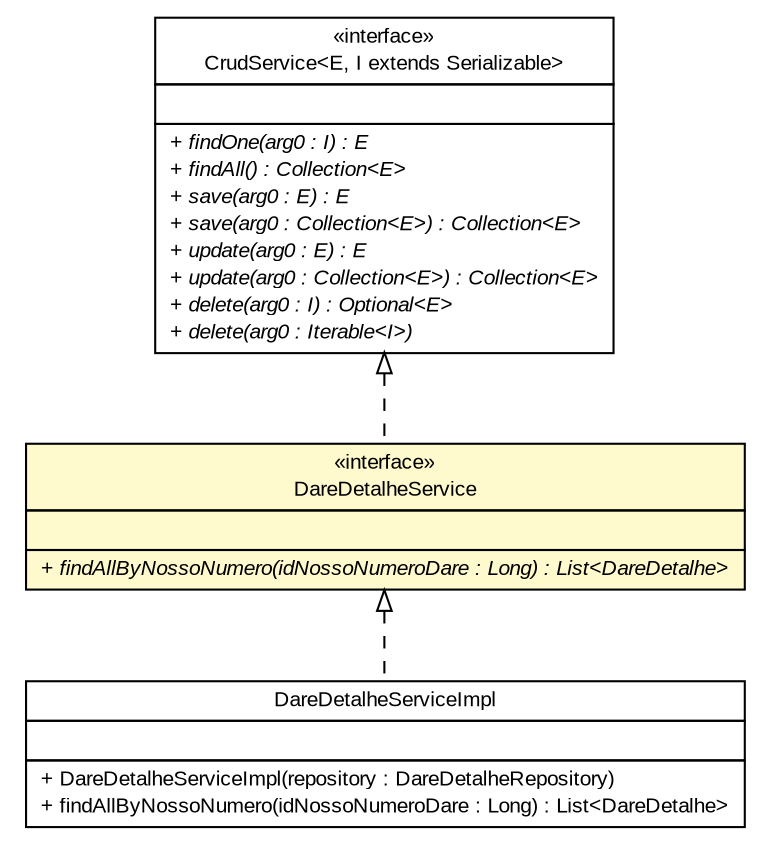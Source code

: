 #!/usr/local/bin/dot
#
# Class diagram 
# Generated by UMLGraph version R5_6 (http://www.umlgraph.org/)
#

digraph G {
	edge [fontname="arial",fontsize=10,labelfontname="arial",labelfontsize=10];
	node [fontname="arial",fontsize=10,shape=plaintext];
	nodesep=0.25;
	ranksep=0.5;
	// br.gov.to.sefaz.arr.processamento.service.DareDetalheService
	c50139 [label=<<table title="br.gov.to.sefaz.arr.processamento.service.DareDetalheService" border="0" cellborder="1" cellspacing="0" cellpadding="2" port="p" bgcolor="lemonChiffon" href="./DareDetalheService.html">
		<tr><td><table border="0" cellspacing="0" cellpadding="1">
<tr><td align="center" balign="center"> &#171;interface&#187; </td></tr>
<tr><td align="center" balign="center"> DareDetalheService </td></tr>
		</table></td></tr>
		<tr><td><table border="0" cellspacing="0" cellpadding="1">
<tr><td align="left" balign="left">  </td></tr>
		</table></td></tr>
		<tr><td><table border="0" cellspacing="0" cellpadding="1">
<tr><td align="left" balign="left"><font face="arial italic" point-size="10.0"> + findAllByNossoNumero(idNossoNumeroDare : Long) : List&lt;DareDetalhe&gt; </font></td></tr>
		</table></td></tr>
		</table>>, URL="./DareDetalheService.html", fontname="arial", fontcolor="black", fontsize=10.0];
	// br.gov.to.sefaz.arr.processamento.service.impl.DareDetalheServiceImpl
	c50151 [label=<<table title="br.gov.to.sefaz.arr.processamento.service.impl.DareDetalheServiceImpl" border="0" cellborder="1" cellspacing="0" cellpadding="2" port="p" href="./impl/DareDetalheServiceImpl.html">
		<tr><td><table border="0" cellspacing="0" cellpadding="1">
<tr><td align="center" balign="center"> DareDetalheServiceImpl </td></tr>
		</table></td></tr>
		<tr><td><table border="0" cellspacing="0" cellpadding="1">
<tr><td align="left" balign="left">  </td></tr>
		</table></td></tr>
		<tr><td><table border="0" cellspacing="0" cellpadding="1">
<tr><td align="left" balign="left"> + DareDetalheServiceImpl(repository : DareDetalheRepository) </td></tr>
<tr><td align="left" balign="left"> + findAllByNossoNumero(idNossoNumeroDare : Long) : List&lt;DareDetalhe&gt; </td></tr>
		</table></td></tr>
		</table>>, URL="./impl/DareDetalheServiceImpl.html", fontname="arial", fontcolor="black", fontsize=10.0];
	//br.gov.to.sefaz.arr.processamento.service.DareDetalheService implements br.gov.to.sefaz.business.service.CrudService<E, I extends java.io.Serializable>
	c50195:p -> c50139:p [dir=back,arrowtail=empty,style=dashed];
	//br.gov.to.sefaz.arr.processamento.service.impl.DareDetalheServiceImpl implements br.gov.to.sefaz.arr.processamento.service.DareDetalheService
	c50139:p -> c50151:p [dir=back,arrowtail=empty,style=dashed];
	// br.gov.to.sefaz.business.service.CrudService<E, I extends java.io.Serializable>
	c50195 [label=<<table title="br.gov.to.sefaz.business.service.CrudService" border="0" cellborder="1" cellspacing="0" cellpadding="2" port="p" href="http://java.sun.com/j2se/1.4.2/docs/api/br/gov/to/sefaz/business/service/CrudService.html">
		<tr><td><table border="0" cellspacing="0" cellpadding="1">
<tr><td align="center" balign="center"> &#171;interface&#187; </td></tr>
<tr><td align="center" balign="center"> CrudService&lt;E, I extends Serializable&gt; </td></tr>
		</table></td></tr>
		<tr><td><table border="0" cellspacing="0" cellpadding="1">
<tr><td align="left" balign="left">  </td></tr>
		</table></td></tr>
		<tr><td><table border="0" cellspacing="0" cellpadding="1">
<tr><td align="left" balign="left"><font face="arial italic" point-size="10.0"> + findOne(arg0 : I) : E </font></td></tr>
<tr><td align="left" balign="left"><font face="arial italic" point-size="10.0"> + findAll() : Collection&lt;E&gt; </font></td></tr>
<tr><td align="left" balign="left"><font face="arial italic" point-size="10.0"> + save(arg0 : E) : E </font></td></tr>
<tr><td align="left" balign="left"><font face="arial italic" point-size="10.0"> + save(arg0 : Collection&lt;E&gt;) : Collection&lt;E&gt; </font></td></tr>
<tr><td align="left" balign="left"><font face="arial italic" point-size="10.0"> + update(arg0 : E) : E </font></td></tr>
<tr><td align="left" balign="left"><font face="arial italic" point-size="10.0"> + update(arg0 : Collection&lt;E&gt;) : Collection&lt;E&gt; </font></td></tr>
<tr><td align="left" balign="left"><font face="arial italic" point-size="10.0"> + delete(arg0 : I) : Optional&lt;E&gt; </font></td></tr>
<tr><td align="left" balign="left"><font face="arial italic" point-size="10.0"> + delete(arg0 : Iterable&lt;I&gt;) </font></td></tr>
		</table></td></tr>
		</table>>, URL="http://java.sun.com/j2se/1.4.2/docs/api/br/gov/to/sefaz/business/service/CrudService.html", fontname="arial", fontcolor="black", fontsize=10.0];
}

